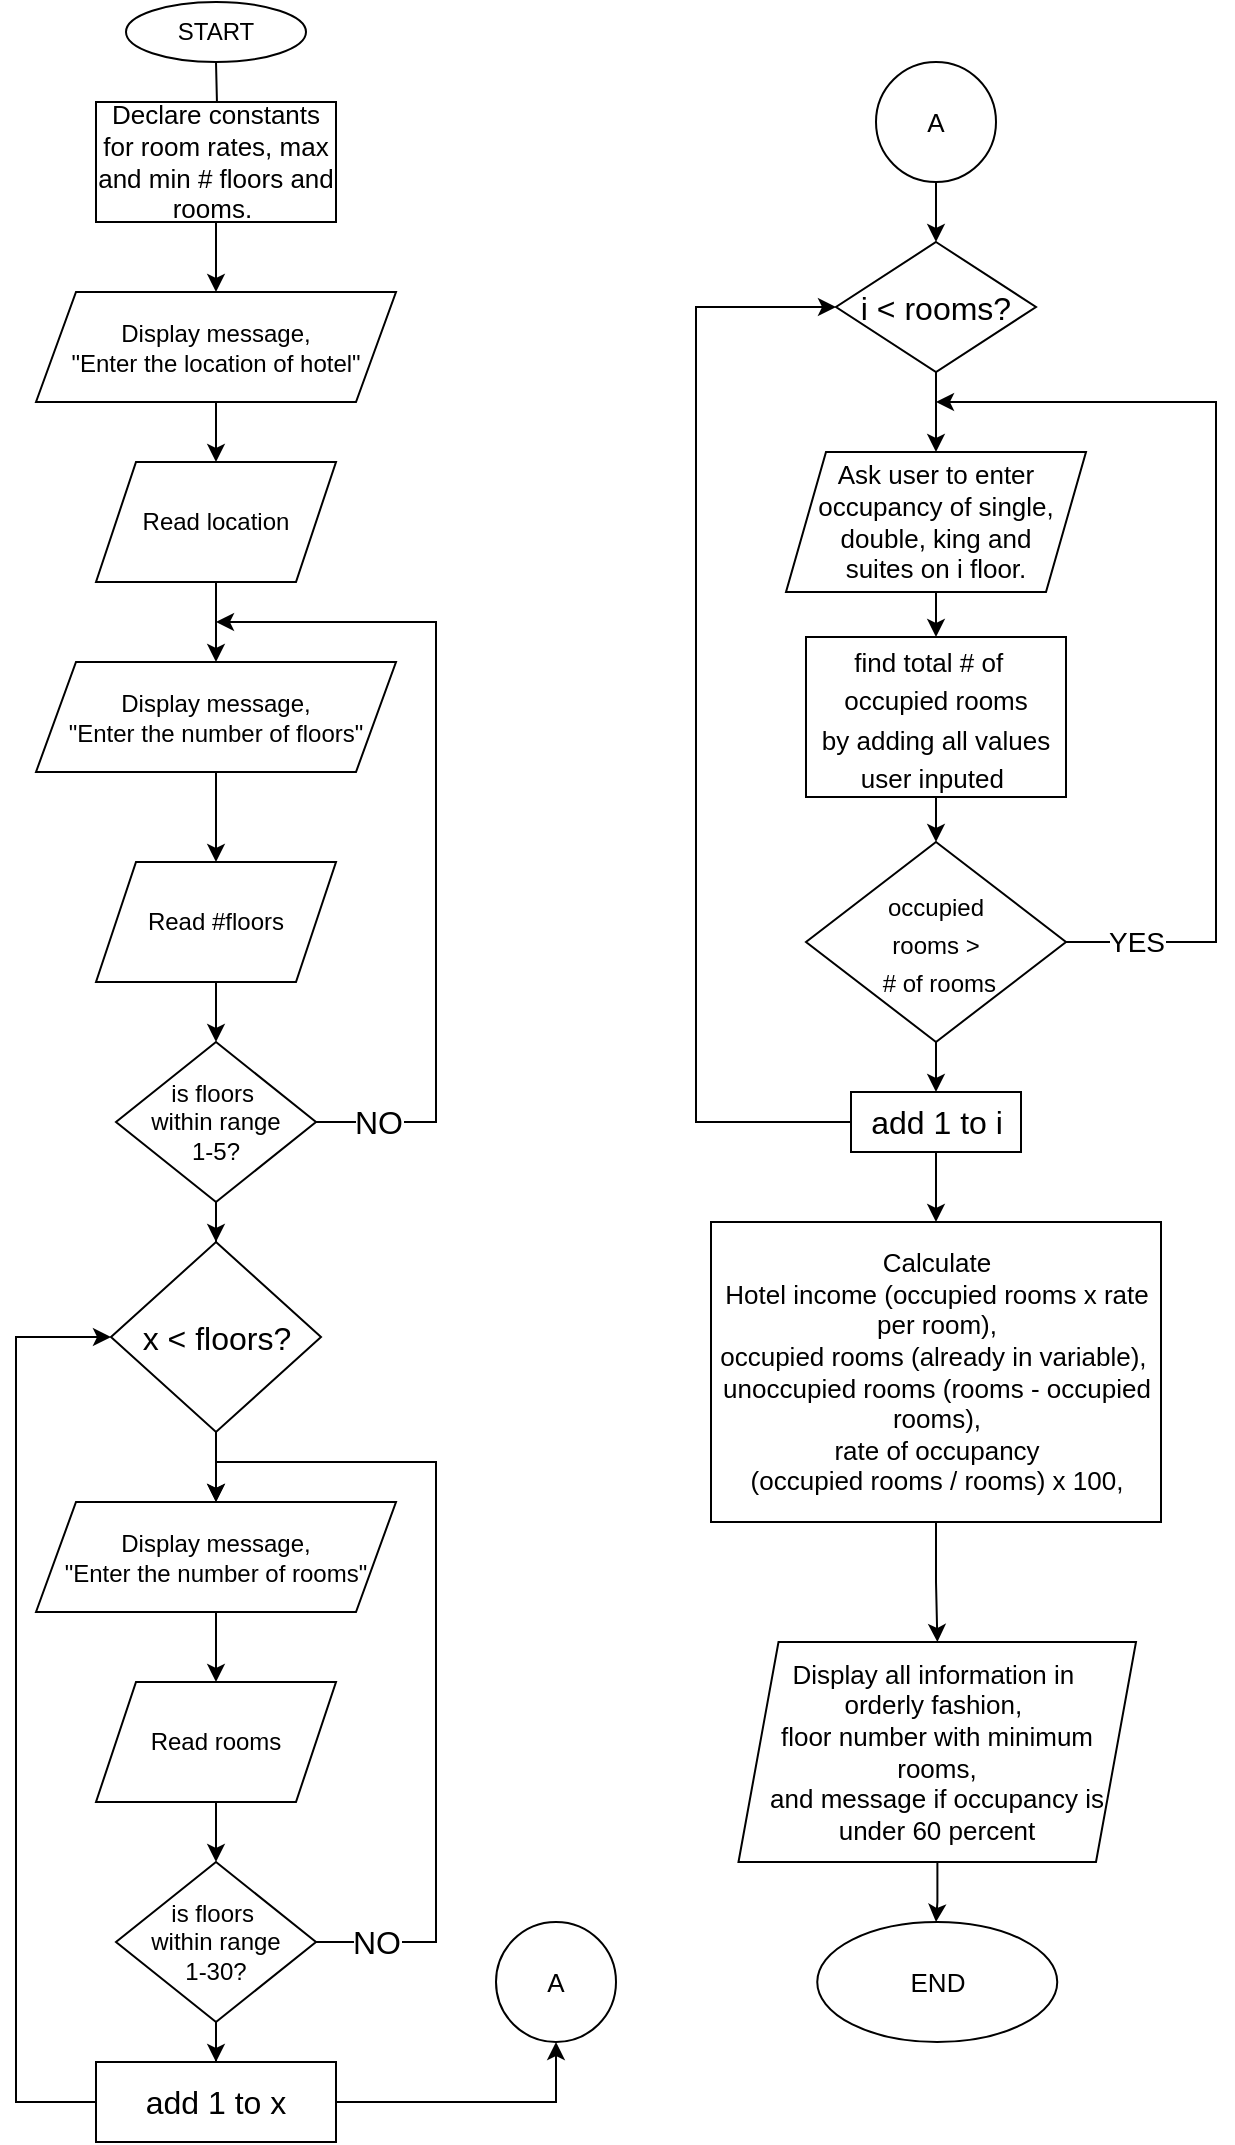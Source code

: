 <mxfile>
    <diagram id="NJoytFLGewrRsHq7LoWA" name="Page-1">
        <mxGraphModel dx="885" dy="1183" grid="1" gridSize="10" guides="1" tooltips="1" connect="1" arrows="1" fold="1" page="1" pageScale="1" pageWidth="850" pageHeight="1100" math="0" shadow="0">
            <root>
                <mxCell id="0"/>
                <mxCell id="1" parent="0"/>
                <mxCell id="hR085DtqdN2WYx9QN-6D-63" value="" style="edgeStyle=orthogonalEdgeStyle;rounded=0;orthogonalLoop=1;jettySize=auto;html=1;fontSize=13;" parent="1" target="hR085DtqdN2WYx9QN-6D-62" edge="1">
                    <mxGeometry relative="1" as="geometry">
                        <mxPoint x="230" y="30" as="sourcePoint"/>
                    </mxGeometry>
                </mxCell>
                <mxCell id="hR085DtqdN2WYx9QN-6D-1" value="START" style="ellipse;whiteSpace=wrap;html=1;" parent="1" vertex="1">
                    <mxGeometry x="185" width="90" height="30" as="geometry"/>
                </mxCell>
                <mxCell id="hR085DtqdN2WYx9QN-6D-5" value="" style="edgeStyle=orthogonalEdgeStyle;rounded=0;orthogonalLoop=1;jettySize=auto;html=1;" parent="1" source="hR085DtqdN2WYx9QN-6D-2" target="hR085DtqdN2WYx9QN-6D-4" edge="1">
                    <mxGeometry relative="1" as="geometry"/>
                </mxCell>
                <mxCell id="hR085DtqdN2WYx9QN-6D-2" value="Display message, &lt;br&gt;&quot;Enter the location of hotel&quot;" style="shape=parallelogram;perimeter=parallelogramPerimeter;whiteSpace=wrap;html=1;fixedSize=1;" parent="1" vertex="1">
                    <mxGeometry x="140" y="145" width="180" height="55" as="geometry"/>
                </mxCell>
                <mxCell id="hR085DtqdN2WYx9QN-6D-13" value="" style="edgeStyle=orthogonalEdgeStyle;rounded=0;orthogonalLoop=1;jettySize=auto;html=1;" parent="1" source="hR085DtqdN2WYx9QN-6D-4" target="hR085DtqdN2WYx9QN-6D-8" edge="1">
                    <mxGeometry relative="1" as="geometry"/>
                </mxCell>
                <mxCell id="hR085DtqdN2WYx9QN-6D-4" value="Read location" style="shape=parallelogram;perimeter=parallelogramPerimeter;whiteSpace=wrap;html=1;fixedSize=1;" parent="1" vertex="1">
                    <mxGeometry x="170" y="230" width="120" height="60" as="geometry"/>
                </mxCell>
                <mxCell id="hR085DtqdN2WYx9QN-6D-12" value="" style="edgeStyle=orthogonalEdgeStyle;rounded=0;orthogonalLoop=1;jettySize=auto;html=1;" parent="1" source="hR085DtqdN2WYx9QN-6D-8" target="hR085DtqdN2WYx9QN-6D-11" edge="1">
                    <mxGeometry relative="1" as="geometry"/>
                </mxCell>
                <mxCell id="hR085DtqdN2WYx9QN-6D-8" value="Display message, &lt;br&gt;&quot;Enter the number of floors&quot;" style="shape=parallelogram;perimeter=parallelogramPerimeter;whiteSpace=wrap;html=1;fixedSize=1;" parent="1" vertex="1">
                    <mxGeometry x="140" y="330" width="180" height="55" as="geometry"/>
                </mxCell>
                <mxCell id="hR085DtqdN2WYx9QN-6D-15" value="" style="edgeStyle=orthogonalEdgeStyle;rounded=0;orthogonalLoop=1;jettySize=auto;html=1;" parent="1" source="hR085DtqdN2WYx9QN-6D-11" target="hR085DtqdN2WYx9QN-6D-14" edge="1">
                    <mxGeometry relative="1" as="geometry"/>
                </mxCell>
                <mxCell id="hR085DtqdN2WYx9QN-6D-11" value="Read #floors" style="shape=parallelogram;perimeter=parallelogramPerimeter;whiteSpace=wrap;html=1;fixedSize=1;" parent="1" vertex="1">
                    <mxGeometry x="170" y="430" width="120" height="60" as="geometry"/>
                </mxCell>
                <mxCell id="hR085DtqdN2WYx9QN-6D-16" style="edgeStyle=orthogonalEdgeStyle;rounded=0;orthogonalLoop=1;jettySize=auto;html=1;" parent="1" source="hR085DtqdN2WYx9QN-6D-14" edge="1">
                    <mxGeometry relative="1" as="geometry">
                        <mxPoint x="230" y="310" as="targetPoint"/>
                        <Array as="points">
                            <mxPoint x="340" y="560"/>
                            <mxPoint x="340" y="310"/>
                        </Array>
                    </mxGeometry>
                </mxCell>
                <mxCell id="hR085DtqdN2WYx9QN-6D-17" value="NO" style="edgeLabel;html=1;align=center;verticalAlign=middle;resizable=0;points=[];fontSize=16;" parent="hR085DtqdN2WYx9QN-6D-16" vertex="1" connectable="0">
                    <mxGeometry x="-0.874" relative="1" as="geometry">
                        <mxPoint x="4" as="offset"/>
                    </mxGeometry>
                </mxCell>
                <mxCell id="hR085DtqdN2WYx9QN-6D-65" value="" style="edgeStyle=orthogonalEdgeStyle;rounded=0;orthogonalLoop=1;jettySize=auto;html=1;fontSize=13;" parent="1" source="hR085DtqdN2WYx9QN-6D-14" target="hR085DtqdN2WYx9QN-6D-55" edge="1">
                    <mxGeometry relative="1" as="geometry"/>
                </mxCell>
                <mxCell id="hR085DtqdN2WYx9QN-6D-14" value="is floors&amp;nbsp;&lt;br&gt;within range&lt;br&gt;1-5?" style="rhombus;whiteSpace=wrap;html=1;" parent="1" vertex="1">
                    <mxGeometry x="180" y="520" width="100" height="80" as="geometry"/>
                </mxCell>
                <mxCell id="hR085DtqdN2WYx9QN-6D-18" value="" style="edgeStyle=orthogonalEdgeStyle;rounded=0;orthogonalLoop=1;jettySize=auto;html=1;" parent="1" source="hR085DtqdN2WYx9QN-6D-19" target="hR085DtqdN2WYx9QN-6D-21" edge="1">
                    <mxGeometry relative="1" as="geometry"/>
                </mxCell>
                <mxCell id="hR085DtqdN2WYx9QN-6D-19" value="Display message, &lt;br&gt;&quot;Enter the number of rooms&quot;" style="shape=parallelogram;perimeter=parallelogramPerimeter;whiteSpace=wrap;html=1;fixedSize=1;" parent="1" vertex="1">
                    <mxGeometry x="140" y="750" width="180" height="55" as="geometry"/>
                </mxCell>
                <mxCell id="hR085DtqdN2WYx9QN-6D-20" value="" style="edgeStyle=orthogonalEdgeStyle;rounded=0;orthogonalLoop=1;jettySize=auto;html=1;" parent="1" source="hR085DtqdN2WYx9QN-6D-21" target="hR085DtqdN2WYx9QN-6D-24" edge="1">
                    <mxGeometry relative="1" as="geometry"/>
                </mxCell>
                <mxCell id="hR085DtqdN2WYx9QN-6D-21" value="Read rooms" style="shape=parallelogram;perimeter=parallelogramPerimeter;whiteSpace=wrap;html=1;fixedSize=1;" parent="1" vertex="1">
                    <mxGeometry x="170" y="840" width="120" height="60" as="geometry"/>
                </mxCell>
                <mxCell id="hR085DtqdN2WYx9QN-6D-26" style="edgeStyle=orthogonalEdgeStyle;rounded=0;orthogonalLoop=1;jettySize=auto;html=1;fontSize=16;" parent="1" source="hR085DtqdN2WYx9QN-6D-24" edge="1">
                    <mxGeometry relative="1" as="geometry">
                        <mxPoint x="230" y="750" as="targetPoint"/>
                        <Array as="points">
                            <mxPoint x="340" y="970"/>
                            <mxPoint x="340" y="730"/>
                            <mxPoint x="230" y="730"/>
                        </Array>
                    </mxGeometry>
                </mxCell>
                <mxCell id="hR085DtqdN2WYx9QN-6D-28" value="NO" style="edgeLabel;html=1;align=center;verticalAlign=middle;resizable=0;points=[];fontSize=16;" parent="hR085DtqdN2WYx9QN-6D-26" vertex="1" connectable="0">
                    <mxGeometry x="0.121" y="-4" relative="1" as="geometry">
                        <mxPoint x="-34" y="181" as="offset"/>
                    </mxGeometry>
                </mxCell>
                <mxCell id="hR085DtqdN2WYx9QN-6D-57" value="" style="edgeStyle=orthogonalEdgeStyle;rounded=0;orthogonalLoop=1;jettySize=auto;html=1;fontSize=13;" parent="1" source="hR085DtqdN2WYx9QN-6D-24" target="hR085DtqdN2WYx9QN-6D-56" edge="1">
                    <mxGeometry relative="1" as="geometry"/>
                </mxCell>
                <mxCell id="hR085DtqdN2WYx9QN-6D-24" value="is floors&amp;nbsp;&lt;br&gt;within range&lt;br&gt;1-30?" style="rhombus;whiteSpace=wrap;html=1;" parent="1" vertex="1">
                    <mxGeometry x="180" y="930" width="100" height="80" as="geometry"/>
                </mxCell>
                <mxCell id="hR085DtqdN2WYx9QN-6D-71" value="" style="edgeStyle=orthogonalEdgeStyle;rounded=0;orthogonalLoop=1;jettySize=auto;html=1;fontSize=13;" parent="1" source="hR085DtqdN2WYx9QN-6D-32" target="hR085DtqdN2WYx9QN-6D-39" edge="1">
                    <mxGeometry relative="1" as="geometry"/>
                </mxCell>
                <mxCell id="hR085DtqdN2WYx9QN-6D-32" value="i &amp;lt; rooms?" style="rhombus;whiteSpace=wrap;html=1;fontSize=16;" parent="1" vertex="1">
                    <mxGeometry x="540" y="120" width="100" height="65" as="geometry"/>
                </mxCell>
                <mxCell id="hR085DtqdN2WYx9QN-6D-42" style="edgeStyle=orthogonalEdgeStyle;rounded=0;orthogonalLoop=1;jettySize=auto;html=1;fontSize=14;" parent="1" source="hR085DtqdN2WYx9QN-6D-35" edge="1">
                    <mxGeometry relative="1" as="geometry">
                        <mxPoint x="590" y="200" as="targetPoint"/>
                        <Array as="points">
                            <mxPoint x="730" y="470"/>
                            <mxPoint x="730" y="200"/>
                        </Array>
                    </mxGeometry>
                </mxCell>
                <mxCell id="hR085DtqdN2WYx9QN-6D-43" value="YES" style="edgeLabel;html=1;align=center;verticalAlign=middle;resizable=0;points=[];fontSize=14;" parent="hR085DtqdN2WYx9QN-6D-42" vertex="1" connectable="0">
                    <mxGeometry x="-0.183" y="-5" relative="1" as="geometry">
                        <mxPoint x="-45" y="123" as="offset"/>
                    </mxGeometry>
                </mxCell>
                <mxCell id="hR085DtqdN2WYx9QN-6D-46" value="" style="edgeStyle=orthogonalEdgeStyle;rounded=0;orthogonalLoop=1;jettySize=auto;html=1;fontSize=13;" parent="1" source="hR085DtqdN2WYx9QN-6D-35" target="hR085DtqdN2WYx9QN-6D-45" edge="1">
                    <mxGeometry relative="1" as="geometry"/>
                </mxCell>
                <mxCell id="hR085DtqdN2WYx9QN-6D-35" value="&lt;font style=&quot;font-size: 12px&quot;&gt;occupied &lt;br&gt;rooms &amp;gt;&lt;br&gt;&amp;nbsp;# of rooms&lt;/font&gt;" style="rhombus;whiteSpace=wrap;html=1;fontSize=16;" parent="1" vertex="1">
                    <mxGeometry x="525" y="420" width="130" height="100" as="geometry"/>
                </mxCell>
                <mxCell id="hR085DtqdN2WYx9QN-6D-41" value="" style="edgeStyle=orthogonalEdgeStyle;rounded=0;orthogonalLoop=1;jettySize=auto;html=1;fontSize=14;" parent="1" source="hR085DtqdN2WYx9QN-6D-37" target="hR085DtqdN2WYx9QN-6D-35" edge="1">
                    <mxGeometry relative="1" as="geometry"/>
                </mxCell>
                <mxCell id="hR085DtqdN2WYx9QN-6D-37" value="&lt;font style=&quot;font-size: 13px&quot;&gt;find total # of&amp;nbsp;&amp;nbsp;&lt;br&gt;occupied rooms&lt;br&gt;by adding all values user inputed&amp;nbsp;&lt;/font&gt;" style="whiteSpace=wrap;html=1;fontSize=16;" parent="1" vertex="1">
                    <mxGeometry x="525" y="317.5" width="130" height="80" as="geometry"/>
                </mxCell>
                <mxCell id="hR085DtqdN2WYx9QN-6D-40" value="" style="edgeStyle=orthogonalEdgeStyle;rounded=0;orthogonalLoop=1;jettySize=auto;html=1;fontSize=13;" parent="1" source="hR085DtqdN2WYx9QN-6D-39" target="hR085DtqdN2WYx9QN-6D-37" edge="1">
                    <mxGeometry relative="1" as="geometry"/>
                </mxCell>
                <mxCell id="hR085DtqdN2WYx9QN-6D-39" value="&lt;span&gt;Ask user to enter &lt;br&gt;occupancy of single, &lt;br&gt;double, king and &lt;br&gt;suites on i floor.&lt;/span&gt;" style="shape=parallelogram;perimeter=parallelogramPerimeter;whiteSpace=wrap;html=1;fixedSize=1;fontSize=13;" parent="1" vertex="1">
                    <mxGeometry x="515" y="225" width="150" height="70" as="geometry"/>
                </mxCell>
                <mxCell id="hR085DtqdN2WYx9QN-6D-47" style="edgeStyle=orthogonalEdgeStyle;rounded=0;orthogonalLoop=1;jettySize=auto;html=1;fontSize=13;entryX=0;entryY=0.5;entryDx=0;entryDy=0;" parent="1" source="hR085DtqdN2WYx9QN-6D-45" target="hR085DtqdN2WYx9QN-6D-32" edge="1">
                    <mxGeometry relative="1" as="geometry">
                        <mxPoint x="490" y="110" as="targetPoint"/>
                        <Array as="points">
                            <mxPoint x="470" y="560"/>
                            <mxPoint x="470" y="153"/>
                        </Array>
                    </mxGeometry>
                </mxCell>
                <mxCell id="hR085DtqdN2WYx9QN-6D-73" value="" style="edgeStyle=orthogonalEdgeStyle;rounded=0;orthogonalLoop=1;jettySize=auto;html=1;fontSize=13;" parent="1" source="hR085DtqdN2WYx9QN-6D-45" target="hR085DtqdN2WYx9QN-6D-74" edge="1">
                    <mxGeometry relative="1" as="geometry">
                        <mxPoint x="590" y="640" as="targetPoint"/>
                    </mxGeometry>
                </mxCell>
                <mxCell id="hR085DtqdN2WYx9QN-6D-45" value="add 1 to i" style="whiteSpace=wrap;html=1;fontSize=16;" parent="1" vertex="1">
                    <mxGeometry x="547.5" y="545" width="85" height="30" as="geometry"/>
                </mxCell>
                <mxCell id="hR085DtqdN2WYx9QN-6D-58" value="" style="edgeStyle=orthogonalEdgeStyle;rounded=0;orthogonalLoop=1;jettySize=auto;html=1;fontSize=13;" parent="1" source="hR085DtqdN2WYx9QN-6D-55" target="hR085DtqdN2WYx9QN-6D-19" edge="1">
                    <mxGeometry relative="1" as="geometry"/>
                </mxCell>
                <mxCell id="hR085DtqdN2WYx9QN-6D-55" value="x &amp;lt; floors?" style="rhombus;whiteSpace=wrap;html=1;fontSize=16;" parent="1" vertex="1">
                    <mxGeometry x="177.5" y="620" width="105" height="95" as="geometry"/>
                </mxCell>
                <mxCell id="hR085DtqdN2WYx9QN-6D-59" style="edgeStyle=orthogonalEdgeStyle;rounded=0;orthogonalLoop=1;jettySize=auto;html=1;entryX=0;entryY=0.5;entryDx=0;entryDy=0;fontSize=13;" parent="1" source="hR085DtqdN2WYx9QN-6D-56" target="hR085DtqdN2WYx9QN-6D-55" edge="1">
                    <mxGeometry relative="1" as="geometry">
                        <Array as="points">
                            <mxPoint x="130" y="1050"/>
                            <mxPoint x="130" y="668"/>
                        </Array>
                    </mxGeometry>
                </mxCell>
                <mxCell id="hR085DtqdN2WYx9QN-6D-67" value="" style="edgeStyle=orthogonalEdgeStyle;rounded=0;orthogonalLoop=1;jettySize=auto;html=1;fontSize=13;" parent="1" source="hR085DtqdN2WYx9QN-6D-56" target="hR085DtqdN2WYx9QN-6D-66" edge="1">
                    <mxGeometry relative="1" as="geometry"/>
                </mxCell>
                <mxCell id="hR085DtqdN2WYx9QN-6D-56" value="add 1 to x" style="whiteSpace=wrap;html=1;fontSize=16;" parent="1" vertex="1">
                    <mxGeometry x="170" y="1030" width="120" height="40" as="geometry"/>
                </mxCell>
                <mxCell id="hR085DtqdN2WYx9QN-6D-64" value="" style="edgeStyle=orthogonalEdgeStyle;rounded=0;orthogonalLoop=1;jettySize=auto;html=1;fontSize=13;" parent="1" source="hR085DtqdN2WYx9QN-6D-62" target="hR085DtqdN2WYx9QN-6D-2" edge="1">
                    <mxGeometry relative="1" as="geometry"/>
                </mxCell>
                <mxCell id="hR085DtqdN2WYx9QN-6D-62" value="Declare constants for room rates, max and min # floors and rooms.&amp;nbsp;" style="rounded=0;whiteSpace=wrap;html=1;fontSize=13;" parent="1" vertex="1">
                    <mxGeometry x="170" y="50" width="120" height="60" as="geometry"/>
                </mxCell>
                <mxCell id="hR085DtqdN2WYx9QN-6D-66" value="A" style="ellipse;whiteSpace=wrap;html=1;aspect=fixed;fontSize=13;" parent="1" vertex="1">
                    <mxGeometry x="370" y="960" width="60" height="60" as="geometry"/>
                </mxCell>
                <mxCell id="hR085DtqdN2WYx9QN-6D-70" value="" style="edgeStyle=orthogonalEdgeStyle;rounded=0;orthogonalLoop=1;jettySize=auto;html=1;fontSize=13;" parent="1" source="hR085DtqdN2WYx9QN-6D-68" target="hR085DtqdN2WYx9QN-6D-32" edge="1">
                    <mxGeometry relative="1" as="geometry"/>
                </mxCell>
                <mxCell id="hR085DtqdN2WYx9QN-6D-68" value="A" style="ellipse;whiteSpace=wrap;html=1;aspect=fixed;fontSize=13;" parent="1" vertex="1">
                    <mxGeometry x="560" y="30" width="60" height="60" as="geometry"/>
                </mxCell>
                <mxCell id="hR085DtqdN2WYx9QN-6D-76" value="" style="edgeStyle=orthogonalEdgeStyle;rounded=0;orthogonalLoop=1;jettySize=auto;html=1;fontSize=13;" parent="1" source="hR085DtqdN2WYx9QN-6D-74" target="hR085DtqdN2WYx9QN-6D-75" edge="1">
                    <mxGeometry relative="1" as="geometry"/>
                </mxCell>
                <mxCell id="hR085DtqdN2WYx9QN-6D-74" value="Calculate&lt;br&gt;Hotel income (occupied rooms x rate per room),&lt;br&gt;occupied rooms (already in variable),&amp;nbsp;&lt;br&gt;unoccupied rooms (rooms - occupied rooms),&lt;br&gt;rate of occupancy &lt;br&gt;(occupied rooms / rooms) x 100,&lt;br&gt;" style="rounded=0;whiteSpace=wrap;html=1;fontSize=13;" parent="1" vertex="1">
                    <mxGeometry x="477.5" y="610" width="225" height="150" as="geometry"/>
                </mxCell>
                <mxCell id="hR085DtqdN2WYx9QN-6D-78" value="" style="edgeStyle=orthogonalEdgeStyle;rounded=0;orthogonalLoop=1;jettySize=auto;html=1;fontSize=13;" parent="1" source="hR085DtqdN2WYx9QN-6D-75" edge="1">
                    <mxGeometry relative="1" as="geometry">
                        <mxPoint x="590.005" y="960" as="targetPoint"/>
                    </mxGeometry>
                </mxCell>
                <mxCell id="hR085DtqdN2WYx9QN-6D-75" value="Display all information in&amp;nbsp;&lt;br&gt;orderly fashion,&amp;nbsp;&lt;br&gt;floor number with minimum rooms,&lt;br&gt;and message if occupancy is under 60 percent" style="shape=parallelogram;perimeter=parallelogramPerimeter;whiteSpace=wrap;html=1;fixedSize=1;rounded=0;fontSize=13;" parent="1" vertex="1">
                    <mxGeometry x="491.25" y="820" width="198.75" height="110" as="geometry"/>
                </mxCell>
                <mxCell id="hR085DtqdN2WYx9QN-6D-77" value="END" style="ellipse;whiteSpace=wrap;html=1;rounded=0;fontSize=13;" parent="1" vertex="1">
                    <mxGeometry x="530.625" y="960" width="120" height="60" as="geometry"/>
                </mxCell>
            </root>
        </mxGraphModel>
    </diagram>
</mxfile>
